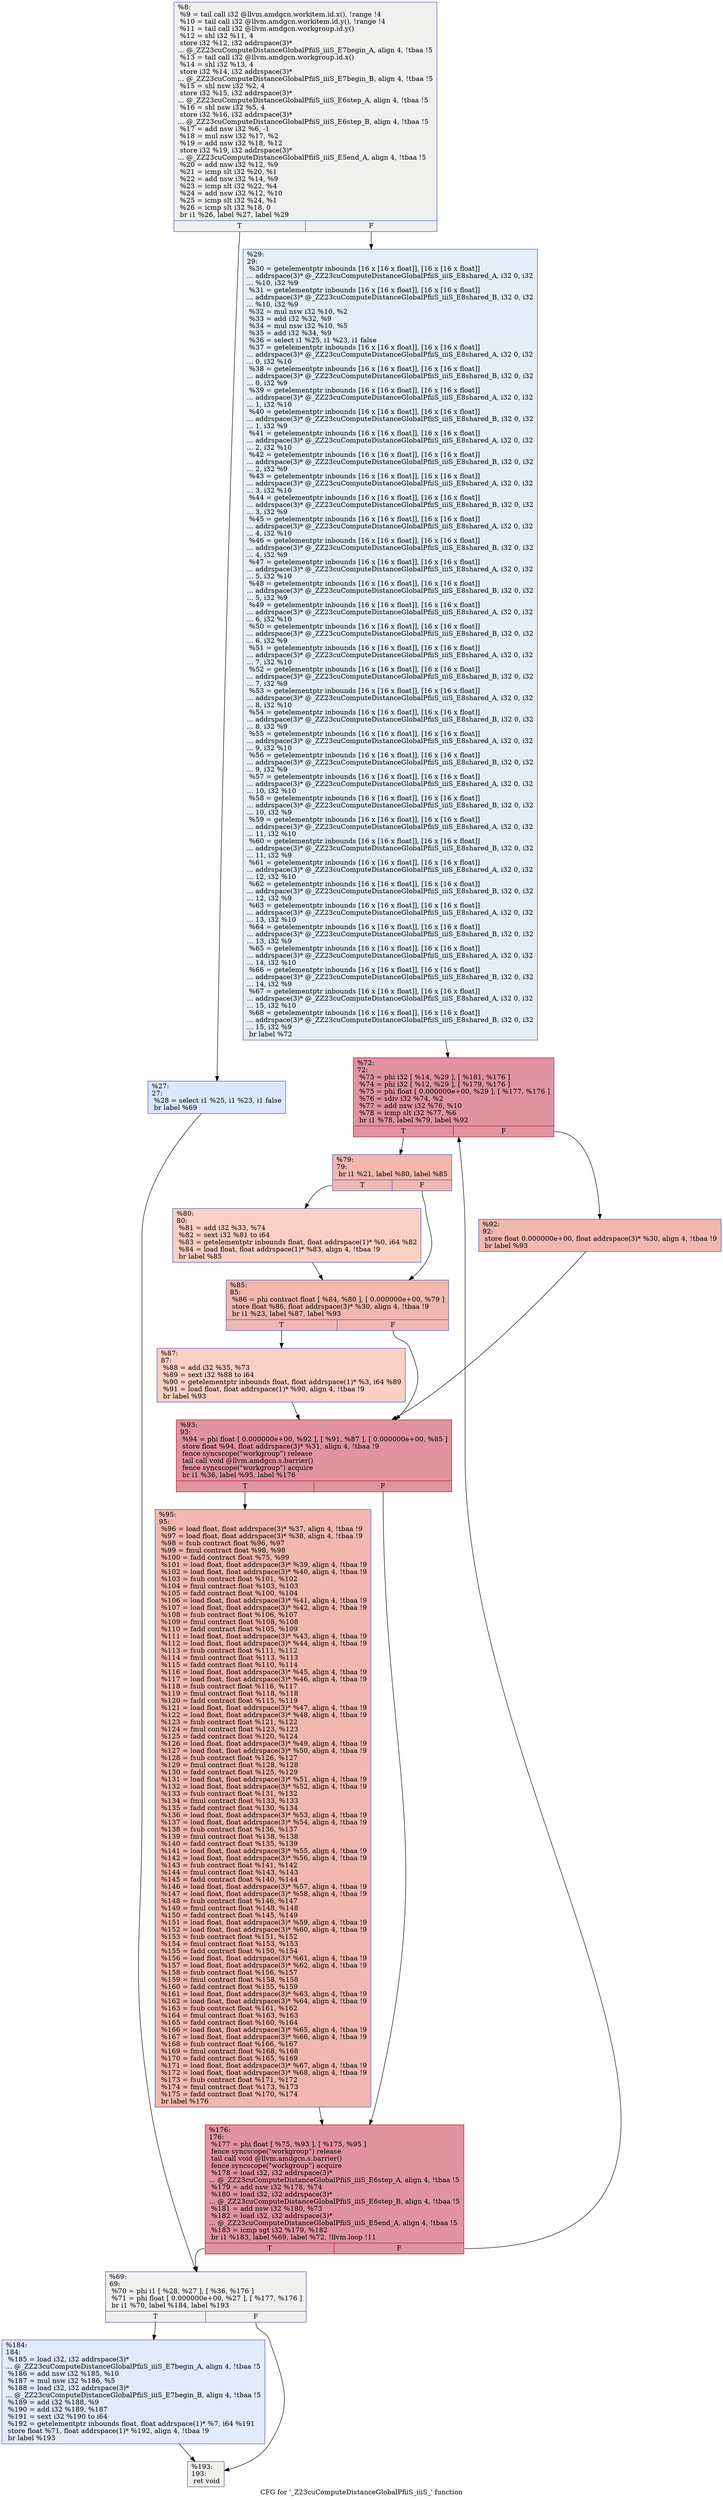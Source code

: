 digraph "CFG for '_Z23cuComputeDistanceGlobalPfiiS_iiiS_' function" {
	label="CFG for '_Z23cuComputeDistanceGlobalPfiiS_iiiS_' function";

	Node0x4f504a0 [shape=record,color="#3d50c3ff", style=filled, fillcolor="#dedcdb70",label="{%8:\l  %9 = tail call i32 @llvm.amdgcn.workitem.id.x(), !range !4\l  %10 = tail call i32 @llvm.amdgcn.workitem.id.y(), !range !4\l  %11 = tail call i32 @llvm.amdgcn.workgroup.id.y()\l  %12 = shl i32 %11, 4\l  store i32 %12, i32 addrspace(3)*\l... @_ZZ23cuComputeDistanceGlobalPfiiS_iiiS_E7begin_A, align 4, !tbaa !5\l  %13 = tail call i32 @llvm.amdgcn.workgroup.id.x()\l  %14 = shl i32 %13, 4\l  store i32 %14, i32 addrspace(3)*\l... @_ZZ23cuComputeDistanceGlobalPfiiS_iiiS_E7begin_B, align 4, !tbaa !5\l  %15 = shl nsw i32 %2, 4\l  store i32 %15, i32 addrspace(3)*\l... @_ZZ23cuComputeDistanceGlobalPfiiS_iiiS_E6step_A, align 4, !tbaa !5\l  %16 = shl nsw i32 %5, 4\l  store i32 %16, i32 addrspace(3)*\l... @_ZZ23cuComputeDistanceGlobalPfiiS_iiiS_E6step_B, align 4, !tbaa !5\l  %17 = add nsw i32 %6, -1\l  %18 = mul nsw i32 %17, %2\l  %19 = add nsw i32 %18, %12\l  store i32 %19, i32 addrspace(3)*\l... @_ZZ23cuComputeDistanceGlobalPfiiS_iiiS_E5end_A, align 4, !tbaa !5\l  %20 = add nsw i32 %12, %9\l  %21 = icmp slt i32 %20, %1\l  %22 = add nsw i32 %14, %9\l  %23 = icmp slt i32 %22, %4\l  %24 = add nsw i32 %12, %10\l  %25 = icmp slt i32 %24, %1\l  %26 = icmp slt i32 %18, 0\l  br i1 %26, label %27, label %29\l|{<s0>T|<s1>F}}"];
	Node0x4f504a0:s0 -> Node0x4f533b0;
	Node0x4f504a0:s1 -> Node0x4f538f0;
	Node0x4f533b0 [shape=record,color="#3d50c3ff", style=filled, fillcolor="#aec9fc70",label="{%27:\l27:                                               \l  %28 = select i1 %25, i1 %23, i1 false\l  br label %69\l}"];
	Node0x4f533b0 -> Node0x4f53b10;
	Node0x4f538f0 [shape=record,color="#3d50c3ff", style=filled, fillcolor="#c7d7f070",label="{%29:\l29:                                               \l  %30 = getelementptr inbounds [16 x [16 x float]], [16 x [16 x float]]\l... addrspace(3)* @_ZZ23cuComputeDistanceGlobalPfiiS_iiiS_E8shared_A, i32 0, i32\l... %10, i32 %9\l  %31 = getelementptr inbounds [16 x [16 x float]], [16 x [16 x float]]\l... addrspace(3)* @_ZZ23cuComputeDistanceGlobalPfiiS_iiiS_E8shared_B, i32 0, i32\l... %10, i32 %9\l  %32 = mul nsw i32 %10, %2\l  %33 = add i32 %32, %9\l  %34 = mul nsw i32 %10, %5\l  %35 = add i32 %34, %9\l  %36 = select i1 %25, i1 %23, i1 false\l  %37 = getelementptr inbounds [16 x [16 x float]], [16 x [16 x float]]\l... addrspace(3)* @_ZZ23cuComputeDistanceGlobalPfiiS_iiiS_E8shared_A, i32 0, i32\l... 0, i32 %10\l  %38 = getelementptr inbounds [16 x [16 x float]], [16 x [16 x float]]\l... addrspace(3)* @_ZZ23cuComputeDistanceGlobalPfiiS_iiiS_E8shared_B, i32 0, i32\l... 0, i32 %9\l  %39 = getelementptr inbounds [16 x [16 x float]], [16 x [16 x float]]\l... addrspace(3)* @_ZZ23cuComputeDistanceGlobalPfiiS_iiiS_E8shared_A, i32 0, i32\l... 1, i32 %10\l  %40 = getelementptr inbounds [16 x [16 x float]], [16 x [16 x float]]\l... addrspace(3)* @_ZZ23cuComputeDistanceGlobalPfiiS_iiiS_E8shared_B, i32 0, i32\l... 1, i32 %9\l  %41 = getelementptr inbounds [16 x [16 x float]], [16 x [16 x float]]\l... addrspace(3)* @_ZZ23cuComputeDistanceGlobalPfiiS_iiiS_E8shared_A, i32 0, i32\l... 2, i32 %10\l  %42 = getelementptr inbounds [16 x [16 x float]], [16 x [16 x float]]\l... addrspace(3)* @_ZZ23cuComputeDistanceGlobalPfiiS_iiiS_E8shared_B, i32 0, i32\l... 2, i32 %9\l  %43 = getelementptr inbounds [16 x [16 x float]], [16 x [16 x float]]\l... addrspace(3)* @_ZZ23cuComputeDistanceGlobalPfiiS_iiiS_E8shared_A, i32 0, i32\l... 3, i32 %10\l  %44 = getelementptr inbounds [16 x [16 x float]], [16 x [16 x float]]\l... addrspace(3)* @_ZZ23cuComputeDistanceGlobalPfiiS_iiiS_E8shared_B, i32 0, i32\l... 3, i32 %9\l  %45 = getelementptr inbounds [16 x [16 x float]], [16 x [16 x float]]\l... addrspace(3)* @_ZZ23cuComputeDistanceGlobalPfiiS_iiiS_E8shared_A, i32 0, i32\l... 4, i32 %10\l  %46 = getelementptr inbounds [16 x [16 x float]], [16 x [16 x float]]\l... addrspace(3)* @_ZZ23cuComputeDistanceGlobalPfiiS_iiiS_E8shared_B, i32 0, i32\l... 4, i32 %9\l  %47 = getelementptr inbounds [16 x [16 x float]], [16 x [16 x float]]\l... addrspace(3)* @_ZZ23cuComputeDistanceGlobalPfiiS_iiiS_E8shared_A, i32 0, i32\l... 5, i32 %10\l  %48 = getelementptr inbounds [16 x [16 x float]], [16 x [16 x float]]\l... addrspace(3)* @_ZZ23cuComputeDistanceGlobalPfiiS_iiiS_E8shared_B, i32 0, i32\l... 5, i32 %9\l  %49 = getelementptr inbounds [16 x [16 x float]], [16 x [16 x float]]\l... addrspace(3)* @_ZZ23cuComputeDistanceGlobalPfiiS_iiiS_E8shared_A, i32 0, i32\l... 6, i32 %10\l  %50 = getelementptr inbounds [16 x [16 x float]], [16 x [16 x float]]\l... addrspace(3)* @_ZZ23cuComputeDistanceGlobalPfiiS_iiiS_E8shared_B, i32 0, i32\l... 6, i32 %9\l  %51 = getelementptr inbounds [16 x [16 x float]], [16 x [16 x float]]\l... addrspace(3)* @_ZZ23cuComputeDistanceGlobalPfiiS_iiiS_E8shared_A, i32 0, i32\l... 7, i32 %10\l  %52 = getelementptr inbounds [16 x [16 x float]], [16 x [16 x float]]\l... addrspace(3)* @_ZZ23cuComputeDistanceGlobalPfiiS_iiiS_E8shared_B, i32 0, i32\l... 7, i32 %9\l  %53 = getelementptr inbounds [16 x [16 x float]], [16 x [16 x float]]\l... addrspace(3)* @_ZZ23cuComputeDistanceGlobalPfiiS_iiiS_E8shared_A, i32 0, i32\l... 8, i32 %10\l  %54 = getelementptr inbounds [16 x [16 x float]], [16 x [16 x float]]\l... addrspace(3)* @_ZZ23cuComputeDistanceGlobalPfiiS_iiiS_E8shared_B, i32 0, i32\l... 8, i32 %9\l  %55 = getelementptr inbounds [16 x [16 x float]], [16 x [16 x float]]\l... addrspace(3)* @_ZZ23cuComputeDistanceGlobalPfiiS_iiiS_E8shared_A, i32 0, i32\l... 9, i32 %10\l  %56 = getelementptr inbounds [16 x [16 x float]], [16 x [16 x float]]\l... addrspace(3)* @_ZZ23cuComputeDistanceGlobalPfiiS_iiiS_E8shared_B, i32 0, i32\l... 9, i32 %9\l  %57 = getelementptr inbounds [16 x [16 x float]], [16 x [16 x float]]\l... addrspace(3)* @_ZZ23cuComputeDistanceGlobalPfiiS_iiiS_E8shared_A, i32 0, i32\l... 10, i32 %10\l  %58 = getelementptr inbounds [16 x [16 x float]], [16 x [16 x float]]\l... addrspace(3)* @_ZZ23cuComputeDistanceGlobalPfiiS_iiiS_E8shared_B, i32 0, i32\l... 10, i32 %9\l  %59 = getelementptr inbounds [16 x [16 x float]], [16 x [16 x float]]\l... addrspace(3)* @_ZZ23cuComputeDistanceGlobalPfiiS_iiiS_E8shared_A, i32 0, i32\l... 11, i32 %10\l  %60 = getelementptr inbounds [16 x [16 x float]], [16 x [16 x float]]\l... addrspace(3)* @_ZZ23cuComputeDistanceGlobalPfiiS_iiiS_E8shared_B, i32 0, i32\l... 11, i32 %9\l  %61 = getelementptr inbounds [16 x [16 x float]], [16 x [16 x float]]\l... addrspace(3)* @_ZZ23cuComputeDistanceGlobalPfiiS_iiiS_E8shared_A, i32 0, i32\l... 12, i32 %10\l  %62 = getelementptr inbounds [16 x [16 x float]], [16 x [16 x float]]\l... addrspace(3)* @_ZZ23cuComputeDistanceGlobalPfiiS_iiiS_E8shared_B, i32 0, i32\l... 12, i32 %9\l  %63 = getelementptr inbounds [16 x [16 x float]], [16 x [16 x float]]\l... addrspace(3)* @_ZZ23cuComputeDistanceGlobalPfiiS_iiiS_E8shared_A, i32 0, i32\l... 13, i32 %10\l  %64 = getelementptr inbounds [16 x [16 x float]], [16 x [16 x float]]\l... addrspace(3)* @_ZZ23cuComputeDistanceGlobalPfiiS_iiiS_E8shared_B, i32 0, i32\l... 13, i32 %9\l  %65 = getelementptr inbounds [16 x [16 x float]], [16 x [16 x float]]\l... addrspace(3)* @_ZZ23cuComputeDistanceGlobalPfiiS_iiiS_E8shared_A, i32 0, i32\l... 14, i32 %10\l  %66 = getelementptr inbounds [16 x [16 x float]], [16 x [16 x float]]\l... addrspace(3)* @_ZZ23cuComputeDistanceGlobalPfiiS_iiiS_E8shared_B, i32 0, i32\l... 14, i32 %9\l  %67 = getelementptr inbounds [16 x [16 x float]], [16 x [16 x float]]\l... addrspace(3)* @_ZZ23cuComputeDistanceGlobalPfiiS_iiiS_E8shared_A, i32 0, i32\l... 15, i32 %10\l  %68 = getelementptr inbounds [16 x [16 x float]], [16 x [16 x float]]\l... addrspace(3)* @_ZZ23cuComputeDistanceGlobalPfiiS_iiiS_E8shared_B, i32 0, i32\l... 15, i32 %9\l  br label %72\l}"];
	Node0x4f538f0 -> Node0x4f52810;
	Node0x4f53b10 [shape=record,color="#3d50c3ff", style=filled, fillcolor="#dedcdb70",label="{%69:\l69:                                               \l  %70 = phi i1 [ %28, %27 ], [ %36, %176 ]\l  %71 = phi float [ 0.000000e+00, %27 ], [ %177, %176 ]\l  br i1 %70, label %184, label %193\l|{<s0>T|<s1>F}}"];
	Node0x4f53b10:s0 -> Node0x4f56f80;
	Node0x4f53b10:s1 -> Node0x4f57010;
	Node0x4f52810 [shape=record,color="#b70d28ff", style=filled, fillcolor="#b70d2870",label="{%72:\l72:                                               \l  %73 = phi i32 [ %14, %29 ], [ %181, %176 ]\l  %74 = phi i32 [ %12, %29 ], [ %179, %176 ]\l  %75 = phi float [ 0.000000e+00, %29 ], [ %177, %176 ]\l  %76 = sdiv i32 %74, %2\l  %77 = add nsw i32 %76, %10\l  %78 = icmp slt i32 %77, %6\l  br i1 %78, label %79, label %92\l|{<s0>T|<s1>F}}"];
	Node0x4f52810:s0 -> Node0x4f575b0;
	Node0x4f52810:s1 -> Node0x4f57640;
	Node0x4f575b0 [shape=record,color="#3d50c3ff", style=filled, fillcolor="#dc5d4a70",label="{%79:\l79:                                               \l  br i1 %21, label %80, label %85\l|{<s0>T|<s1>F}}"];
	Node0x4f575b0:s0 -> Node0x4f57780;
	Node0x4f575b0:s1 -> Node0x4f577d0;
	Node0x4f57780 [shape=record,color="#3d50c3ff", style=filled, fillcolor="#f3947570",label="{%80:\l80:                                               \l  %81 = add i32 %33, %74\l  %82 = sext i32 %81 to i64\l  %83 = getelementptr inbounds float, float addrspace(1)* %0, i64 %82\l  %84 = load float, float addrspace(1)* %83, align 4, !tbaa !9\l  br label %85\l}"];
	Node0x4f57780 -> Node0x4f577d0;
	Node0x4f577d0 [shape=record,color="#3d50c3ff", style=filled, fillcolor="#dc5d4a70",label="{%85:\l85:                                               \l  %86 = phi contract float [ %84, %80 ], [ 0.000000e+00, %79 ]\l  store float %86, float addrspace(3)* %30, align 4, !tbaa !9\l  br i1 %23, label %87, label %93\l|{<s0>T|<s1>F}}"];
	Node0x4f577d0:s0 -> Node0x4f58410;
	Node0x4f577d0:s1 -> Node0x4f58460;
	Node0x4f58410 [shape=record,color="#3d50c3ff", style=filled, fillcolor="#f3947570",label="{%87:\l87:                                               \l  %88 = add i32 %35, %73\l  %89 = sext i32 %88 to i64\l  %90 = getelementptr inbounds float, float addrspace(1)* %3, i64 %89\l  %91 = load float, float addrspace(1)* %90, align 4, !tbaa !9\l  br label %93\l}"];
	Node0x4f58410 -> Node0x4f58460;
	Node0x4f57640 [shape=record,color="#3d50c3ff", style=filled, fillcolor="#dc5d4a70",label="{%92:\l92:                                               \l  store float 0.000000e+00, float addrspace(3)* %30, align 4, !tbaa !9\l  br label %93\l}"];
	Node0x4f57640 -> Node0x4f58460;
	Node0x4f58460 [shape=record,color="#b70d28ff", style=filled, fillcolor="#b70d2870",label="{%93:\l93:                                               \l  %94 = phi float [ 0.000000e+00, %92 ], [ %91, %87 ], [ 0.000000e+00, %85 ]\l  store float %94, float addrspace(3)* %31, align 4, !tbaa !9\l  fence syncscope(\"workgroup\") release\l  tail call void @llvm.amdgcn.s.barrier()\l  fence syncscope(\"workgroup\") acquire\l  br i1 %36, label %95, label %176\l|{<s0>T|<s1>F}}"];
	Node0x4f58460:s0 -> Node0x4f58d10;
	Node0x4f58460:s1 -> Node0x4f56370;
	Node0x4f58d10 [shape=record,color="#3d50c3ff", style=filled, fillcolor="#dc5d4a70",label="{%95:\l95:                                               \l  %96 = load float, float addrspace(3)* %37, align 4, !tbaa !9\l  %97 = load float, float addrspace(3)* %38, align 4, !tbaa !9\l  %98 = fsub contract float %96, %97\l  %99 = fmul contract float %98, %98\l  %100 = fadd contract float %75, %99\l  %101 = load float, float addrspace(3)* %39, align 4, !tbaa !9\l  %102 = load float, float addrspace(3)* %40, align 4, !tbaa !9\l  %103 = fsub contract float %101, %102\l  %104 = fmul contract float %103, %103\l  %105 = fadd contract float %100, %104\l  %106 = load float, float addrspace(3)* %41, align 4, !tbaa !9\l  %107 = load float, float addrspace(3)* %42, align 4, !tbaa !9\l  %108 = fsub contract float %106, %107\l  %109 = fmul contract float %108, %108\l  %110 = fadd contract float %105, %109\l  %111 = load float, float addrspace(3)* %43, align 4, !tbaa !9\l  %112 = load float, float addrspace(3)* %44, align 4, !tbaa !9\l  %113 = fsub contract float %111, %112\l  %114 = fmul contract float %113, %113\l  %115 = fadd contract float %110, %114\l  %116 = load float, float addrspace(3)* %45, align 4, !tbaa !9\l  %117 = load float, float addrspace(3)* %46, align 4, !tbaa !9\l  %118 = fsub contract float %116, %117\l  %119 = fmul contract float %118, %118\l  %120 = fadd contract float %115, %119\l  %121 = load float, float addrspace(3)* %47, align 4, !tbaa !9\l  %122 = load float, float addrspace(3)* %48, align 4, !tbaa !9\l  %123 = fsub contract float %121, %122\l  %124 = fmul contract float %123, %123\l  %125 = fadd contract float %120, %124\l  %126 = load float, float addrspace(3)* %49, align 4, !tbaa !9\l  %127 = load float, float addrspace(3)* %50, align 4, !tbaa !9\l  %128 = fsub contract float %126, %127\l  %129 = fmul contract float %128, %128\l  %130 = fadd contract float %125, %129\l  %131 = load float, float addrspace(3)* %51, align 4, !tbaa !9\l  %132 = load float, float addrspace(3)* %52, align 4, !tbaa !9\l  %133 = fsub contract float %131, %132\l  %134 = fmul contract float %133, %133\l  %135 = fadd contract float %130, %134\l  %136 = load float, float addrspace(3)* %53, align 4, !tbaa !9\l  %137 = load float, float addrspace(3)* %54, align 4, !tbaa !9\l  %138 = fsub contract float %136, %137\l  %139 = fmul contract float %138, %138\l  %140 = fadd contract float %135, %139\l  %141 = load float, float addrspace(3)* %55, align 4, !tbaa !9\l  %142 = load float, float addrspace(3)* %56, align 4, !tbaa !9\l  %143 = fsub contract float %141, %142\l  %144 = fmul contract float %143, %143\l  %145 = fadd contract float %140, %144\l  %146 = load float, float addrspace(3)* %57, align 4, !tbaa !9\l  %147 = load float, float addrspace(3)* %58, align 4, !tbaa !9\l  %148 = fsub contract float %146, %147\l  %149 = fmul contract float %148, %148\l  %150 = fadd contract float %145, %149\l  %151 = load float, float addrspace(3)* %59, align 4, !tbaa !9\l  %152 = load float, float addrspace(3)* %60, align 4, !tbaa !9\l  %153 = fsub contract float %151, %152\l  %154 = fmul contract float %153, %153\l  %155 = fadd contract float %150, %154\l  %156 = load float, float addrspace(3)* %61, align 4, !tbaa !9\l  %157 = load float, float addrspace(3)* %62, align 4, !tbaa !9\l  %158 = fsub contract float %156, %157\l  %159 = fmul contract float %158, %158\l  %160 = fadd contract float %155, %159\l  %161 = load float, float addrspace(3)* %63, align 4, !tbaa !9\l  %162 = load float, float addrspace(3)* %64, align 4, !tbaa !9\l  %163 = fsub contract float %161, %162\l  %164 = fmul contract float %163, %163\l  %165 = fadd contract float %160, %164\l  %166 = load float, float addrspace(3)* %65, align 4, !tbaa !9\l  %167 = load float, float addrspace(3)* %66, align 4, !tbaa !9\l  %168 = fsub contract float %166, %167\l  %169 = fmul contract float %168, %168\l  %170 = fadd contract float %165, %169\l  %171 = load float, float addrspace(3)* %67, align 4, !tbaa !9\l  %172 = load float, float addrspace(3)* %68, align 4, !tbaa !9\l  %173 = fsub contract float %171, %172\l  %174 = fmul contract float %173, %173\l  %175 = fadd contract float %170, %174\l  br label %176\l}"];
	Node0x4f58d10 -> Node0x4f56370;
	Node0x4f56370 [shape=record,color="#b70d28ff", style=filled, fillcolor="#b70d2870",label="{%176:\l176:                                              \l  %177 = phi float [ %75, %93 ], [ %175, %95 ]\l  fence syncscope(\"workgroup\") release\l  tail call void @llvm.amdgcn.s.barrier()\l  fence syncscope(\"workgroup\") acquire\l  %178 = load i32, i32 addrspace(3)*\l... @_ZZ23cuComputeDistanceGlobalPfiiS_iiiS_E6step_A, align 4, !tbaa !5\l  %179 = add nsw i32 %178, %74\l  %180 = load i32, i32 addrspace(3)*\l... @_ZZ23cuComputeDistanceGlobalPfiiS_iiiS_E6step_B, align 4, !tbaa !5\l  %181 = add nsw i32 %180, %73\l  %182 = load i32, i32 addrspace(3)*\l... @_ZZ23cuComputeDistanceGlobalPfiiS_iiiS_E5end_A, align 4, !tbaa !5\l  %183 = icmp sgt i32 %179, %182\l  br i1 %183, label %69, label %72, !llvm.loop !11\l|{<s0>T|<s1>F}}"];
	Node0x4f56370:s0 -> Node0x4f53b10;
	Node0x4f56370:s1 -> Node0x4f52810;
	Node0x4f56f80 [shape=record,color="#3d50c3ff", style=filled, fillcolor="#bbd1f870",label="{%184:\l184:                                              \l  %185 = load i32, i32 addrspace(3)*\l... @_ZZ23cuComputeDistanceGlobalPfiiS_iiiS_E7begin_A, align 4, !tbaa !5\l  %186 = add nsw i32 %185, %10\l  %187 = mul nsw i32 %186, %5\l  %188 = load i32, i32 addrspace(3)*\l... @_ZZ23cuComputeDistanceGlobalPfiiS_iiiS_E7begin_B, align 4, !tbaa !5\l  %189 = add i32 %188, %9\l  %190 = add i32 %189, %187\l  %191 = sext i32 %190 to i64\l  %192 = getelementptr inbounds float, float addrspace(1)* %7, i64 %191\l  store float %71, float addrspace(1)* %192, align 4, !tbaa !9\l  br label %193\l}"];
	Node0x4f56f80 -> Node0x4f57010;
	Node0x4f57010 [shape=record,color="#3d50c3ff", style=filled, fillcolor="#dedcdb70",label="{%193:\l193:                                              \l  ret void\l}"];
}
